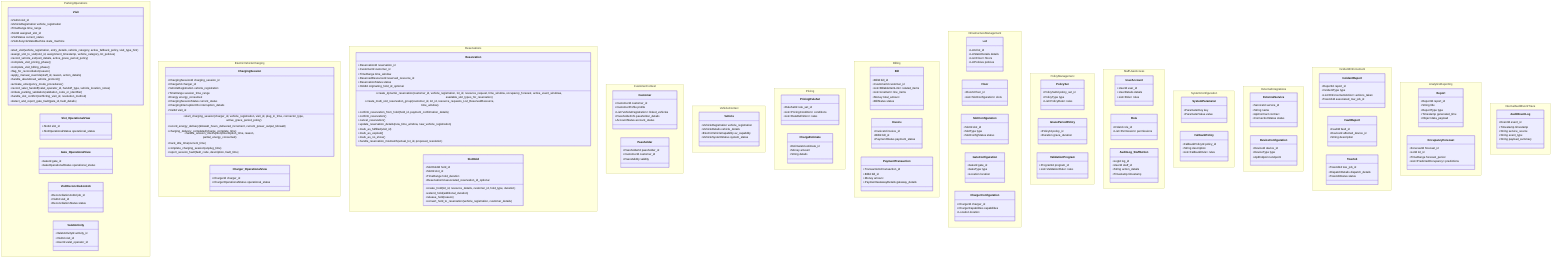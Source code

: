 classDiagram
    %% Parking Operations Context
    namespace ParkingOperations {
        class Visit {
            +VisitId visit_id
            +VehicleRegistration vehicle_registration
            +TimeRange time_range
            +SlotId assigned_slot_id
            +VisitStatus current_status
            +VisitLifecycleStateMachine state_machine
            +start_visit(vehicle_registration, entry_details, vehicle_category, active_fallback_policy, visit_type_hint)
            +assign_slot_to_visit(slot_id, assignment_timestamp, vehicle_category, lot_policies)
            +record_vehicle_exit(exit_details, active_grace_period_policy)
            +complete_visit_pricing_phase()
            +complete_visit_billing_phase()
            +flag_for_reconciliation(reason)
            +apply_manual_override(staff_id, reason, action_details)
            +handle_abandoned_vehicle_protocol()
            +activate_emergency_mode_procedures()
            +record_valet_handoff(valet_operator_id, handoff_type, vehicle_location_notes)
            +initiate_parking_validation(validation_code_or_identifier)
            +handle_slot_conflict(conflicting_visit_id, resolution_method)
            +detect_and_report_gate_fault(gate_id, fault_details)
        }
        class Slot_OperationalView {
            +SlotId slot_id
            +SlotOperationalStatus operational_status
        }
        class Gate_OperationalView {
            +GateId gate_id
            +GateOperationalStatus operational_status
        }
        class VisitReconciliationJob {
            +ReconciliationJobId job_id
            +VisitId visit_id
            +ReconciliationStatus status
        }
        class ValetActivity {
            +ValetActivityId activity_id
            +VisitId visit_id
            +UserId valet_operator_id
        }
    }

    %% ElectricVehicle Charging Context
    namespace ElectricVehicleCharging {
        class ChargingSession {
            +ChargingSessionId charging_session_id
            +ChargerId charger_id
            +VehicleRegistration vehicle_registration
            +TimeRange session_time_range
            +Energy energy_consumed
            +ChargingSessionStatus current_status
            +ChargingInterruptionInfo interruption_details
            +VisitId visit_id
            +start_charging_session(charger_id, vehicle_registration, visit_id, plug_in_time, connector_type, active_grace_period_policy)
            +record_energy_delivery(kilowatt_hours_delivered_increment, current_power_output_kilowatt)
            +charging_delivery_completed(charge_complete_time)
            +handle_session_interruption(interruption_time, reason, partial_energy_consumed)
            +track_idle_time(current_time)
            +complete_charging_session(unplug_time)
            +report_session_fault(fault_code, description, fault_time)
        }
        class Charger_OperationalView {
            +ChargerId charger_id
            +ChargerOperationalStatus operational_status
        }
    }

    %% Reservations Context
    namespace Reservations {
        class Reservation {
            +ReservationId reservation_id
            +CustomerId customer_id
            +TimeRange time_window
            +ReservedResourceId reserved_resource_id
            +ReservationStatus status
            +HoldId originating_hold_id_optional
            +create_dynamic_reservation(customer_id, vehicle_registration, lot_id, resource_request, time_window, occupancy_forecast, active_event_windows, available_slot_types_for_reservation)
            +create_multi_slot_reservation_group(customer_id, lot_id, resource_requests_List_ReservedResource, time_window)
            +confirm_reservation_from_hold(hold_id, payment_confirmation_details)
            +confirm_reservation()
            +cancel_reservation()
            +update_reservation_details(new_time_window, new_vehicle_registration)
            +mark_as_fulfilled(visit_id)
            +mark_as_expired()
            +mark_as_no_show()
            +handle_reservation_mismatch(actual_lot_id, proposed_resolution)
        }
        class SlotHold {
            +SlotHoldId hold_id
            +SlotId slot_id
            +TimeRange hold_duration
            +ReservationId associated_reservation_id_optional
            +create_hold(lot_id, resource_details, customer_id, hold_type, duration)
            +extend_hold(additional_duration)
            +release_hold(reason)
            +convert_hold_to_reservation(vehicle_registration, customer_details)
        }
    }

    %% Customer Context
    namespace CustomerContext {
        class Customer {
            +CustomerId customer_id
            +CustomerProfile profile
            +List~VehicleRegistration~ linked_vehicles
            +PassholderInfo passholder_details
            +AccountStatus account_status
        }
        class Passholder {
            +PassholderId passholder_id
            +CustomerId customer_id
            +PassValidity validity
        }
    }

    %% Vehicle Context
    namespace VehicleContext {
        class Vehicle {
            +VehicleRegistration vehicle_registration
            +VehicleDetails vehicle_details
            +ElectricVehicleCapability ev_capability
            +VehicleSystemStatus system_status
        }
    }

    %% Pricing Context
    namespace Pricing {
        class PricingRuleSet {
            +RuleSetId rule_set_id
            +List~PricingCondition~ conditions
            +List~RateDefinition~ rates
        }
        class ChargeEstimate {
            +EstimateId estimate_id
            +Money amount
            +String details
        }
    }

    %% Billing Context
    namespace Billing {
        class Bill {
            +BillId bill_id
            +CustomerId customer_id
            +List~BillableItemLink~ related_items
            +List~LineItem~ line_items
            +Money total_amount
            +BillStatus status
        }
        class Invoice {
            +InvoiceId invoice_id
            +BillId bill_id
            +PaymentStatus payment_status
        }
        class PaymentTransaction {
            +TransactionId transaction_id
            +BillId bill_id
            +Money amount
            +PaymentGatewayDetails gateway_details
        }
    }
    %% Infrastructure Management Context
    namespace InfrastructureManagement {
        class Lot {
            +LotId lot_id
            +LotStaticDetails details
            +List~Floor~ floors
            +LotPolicies policies
        }
        class Floor {
            +FloorId floor_id
            +List~SlotConfiguration~ slots
        }
        class SlotConfiguration {
            +SlotId slot_id
            +SlotType type
            +SlotConfigStatus status
        }
        class GateConfiguration {
            +GateId gate_id
            +GateType type
            +Location location
        }
        class ChargerConfiguration {
            +ChargerId charger_id
            +ChargerCapabilities capabilities
            +Location location
        }
    }

    %% Policy Management Context
    namespace PolicyManagement {
        class PolicySet {
            +PolicySetId policy_set_id
            +PolicyType type
            +List~PolicyRule~ rules
        }
        class GracePeriodPolicy {
            +PolicyId policy_id
            +Duration grace_duration
        }
        class ValidationProgram {
            +ProgramId program_id
            +List~ValidationRule~ rules
        }
    }

    %% Staff & User Access Context
    namespace StaffUserAccess {
        class UserAccount {
            +UserId user_id
            +UserDetails details
            +List~Role~ roles
        }
        class Role {
            +RoleId role_id
            +List~Permission~ permissions
        }
        class AuditLog_StaffAction {
            +LogId log_id
            +UserId staff_id
            +String action_details
            +Timestamp timestamp
        }
    }

    %% System Configuration Context
    namespace SystemConfiguration {
        class SystemParameter {
            +ParameterKey key
            +ParameterValue value
        }
        class FallbackPolicy {
            +FallbackPolicyId policy_id
            +String description
            +List~FallbackRule~ rules
        }
    }

    %% External Integrations Context
    namespace ExternalIntegrations {
        class ExternalService {
            +ServiceId service_id
            +String name
            +ApiContract contract
            +ConnectionStatus status
        }
        class DeviceConfiguration {
            +DeviceId device_id
            +DeviceType type
            +ApiEndpoint endpoint
        }
    }

    %% Incident & Enforcement Context
    namespace IncidentEnforcement {
        class IncidentReport {
            +ReportId report_id
            +IncidentType type
            +List~EnforcementAction~ actions_taken
            +TowJobId associated_tow_job_id
        }
        class FaultReport {
            +FaultId fault_id
            +DeviceId affected_device_id
            +String description
        }
        class TowJob {
            +TowJobId tow_job_id
            +DispatchDetails dispatch_details
            +TowJobStatus status
        }
    }

    %% Analytics & Reporting Context
    namespace AnalyticsReporting {
        class Report {
            +ReportId report_id
            +String title
            +ReportType type
            +Timestamp generated_time
            +Object data_payload
        }
        class OccupancyForecast {
            +ForecastId forecast_id
            +LotId lot_id
            +TimeRange forecast_period
            +List~PredictedOccupancy~ predictions
        }
    }
    
    %% Internal Audit & Event Trace Context
    namespace InternalAuditEventTrace {
        class AuditEventLog {
            +EventId event_id
            +Timestamp timestamp
            +String service_source
            +String event_type
            +String payload_summary
        }
    }